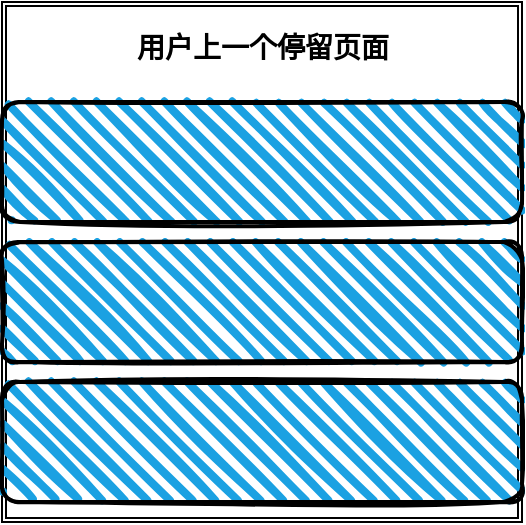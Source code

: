 <mxfile version="20.5.3" type="github">
  <diagram id="FLNIjY3PEFjiM-Ad9Ee6" name="第 1 页">
    <mxGraphModel dx="2489" dy="762" grid="1" gridSize="10" guides="1" tooltips="1" connect="1" arrows="1" fold="1" page="1" pageScale="1" pageWidth="827" pageHeight="1169" math="0" shadow="0">
      <root>
        <mxCell id="0" />
        <mxCell id="1" parent="0" />
        <mxCell id="wdKoI1DGXYxSUQmDiOZY-1" value="" style="shape=ext;double=1;rounded=0;whiteSpace=wrap;html=1;" vertex="1" parent="1">
          <mxGeometry x="-740" y="290" width="260" height="260" as="geometry" />
        </mxCell>
        <mxCell id="wdKoI1DGXYxSUQmDiOZY-2" value="" style="rounded=1;whiteSpace=wrap;html=1;strokeWidth=2;fillWeight=4;hachureGap=8;hachureAngle=45;fillColor=#1ba1e2;sketch=1;" vertex="1" parent="1">
          <mxGeometry x="-740" y="340" width="260" height="60" as="geometry" />
        </mxCell>
        <mxCell id="wdKoI1DGXYxSUQmDiOZY-3" value="" style="rounded=1;whiteSpace=wrap;html=1;strokeWidth=2;fillWeight=4;hachureGap=8;hachureAngle=45;fillColor=#1ba1e2;sketch=1;" vertex="1" parent="1">
          <mxGeometry x="-740" y="410" width="260" height="60" as="geometry" />
        </mxCell>
        <mxCell id="wdKoI1DGXYxSUQmDiOZY-4" value="&lt;font style=&quot;font-size: 14px;&quot;&gt;用户上一个停留页面&lt;/font&gt;" style="text;strokeColor=none;fillColor=none;html=1;fontSize=24;fontStyle=1;verticalAlign=middle;align=center;" vertex="1" parent="1">
          <mxGeometry x="-660" y="290" width="100" height="40" as="geometry" />
        </mxCell>
        <mxCell id="wdKoI1DGXYxSUQmDiOZY-5" value="" style="rounded=1;whiteSpace=wrap;html=1;strokeWidth=2;fillWeight=4;hachureGap=8;hachureAngle=45;fillColor=#1ba1e2;sketch=1;" vertex="1" parent="1">
          <mxGeometry x="-740" y="480" width="260" height="60" as="geometry" />
        </mxCell>
      </root>
    </mxGraphModel>
  </diagram>
</mxfile>
